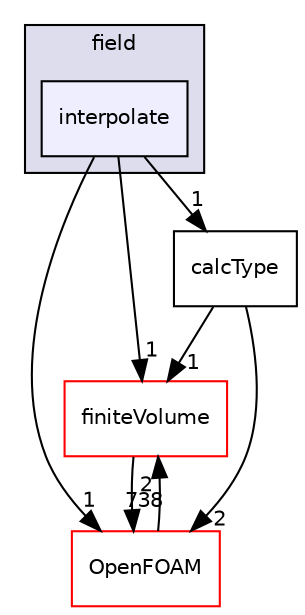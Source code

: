 digraph "src/postProcessing/foamCalcFunctions/field/interpolate" {
  bgcolor=transparent;
  compound=true
  node [ fontsize="10", fontname="Helvetica"];
  edge [ labelfontsize="10", labelfontname="Helvetica"];
  subgraph clusterdir_bfcb018a42f8a829ae9e479a66188d55 {
    graph [ bgcolor="#ddddee", pencolor="black", label="field" fontname="Helvetica", fontsize="10", URL="dir_bfcb018a42f8a829ae9e479a66188d55.html"]
  dir_3ef7eaf484849f51b9c4f1076719d17b [shape=box, label="interpolate", style="filled", fillcolor="#eeeeff", pencolor="black", URL="dir_3ef7eaf484849f51b9c4f1076719d17b.html"];
  }
  dir_9bd15774b555cf7259a6fa18f99fe99b [shape=box label="finiteVolume" color="red" URL="dir_9bd15774b555cf7259a6fa18f99fe99b.html"];
  dir_c5473ff19b20e6ec4dfe5c310b3778a8 [shape=box label="OpenFOAM" color="red" URL="dir_c5473ff19b20e6ec4dfe5c310b3778a8.html"];
  dir_8cc17f8dfc78ec3c29315950341ce9ca [shape=box label="calcType" URL="dir_8cc17f8dfc78ec3c29315950341ce9ca.html"];
  dir_3ef7eaf484849f51b9c4f1076719d17b->dir_9bd15774b555cf7259a6fa18f99fe99b [headlabel="1", labeldistance=1.5 headhref="dir_002479_000898.html"];
  dir_3ef7eaf484849f51b9c4f1076719d17b->dir_c5473ff19b20e6ec4dfe5c310b3778a8 [headlabel="1", labeldistance=1.5 headhref="dir_002479_001898.html"];
  dir_3ef7eaf484849f51b9c4f1076719d17b->dir_8cc17f8dfc78ec3c29315950341ce9ca [headlabel="1", labeldistance=1.5 headhref="dir_002479_002473.html"];
  dir_9bd15774b555cf7259a6fa18f99fe99b->dir_c5473ff19b20e6ec4dfe5c310b3778a8 [headlabel="738", labeldistance=1.5 headhref="dir_000898_001898.html"];
  dir_c5473ff19b20e6ec4dfe5c310b3778a8->dir_9bd15774b555cf7259a6fa18f99fe99b [headlabel="2", labeldistance=1.5 headhref="dir_001898_000898.html"];
  dir_8cc17f8dfc78ec3c29315950341ce9ca->dir_9bd15774b555cf7259a6fa18f99fe99b [headlabel="1", labeldistance=1.5 headhref="dir_002473_000898.html"];
  dir_8cc17f8dfc78ec3c29315950341ce9ca->dir_c5473ff19b20e6ec4dfe5c310b3778a8 [headlabel="2", labeldistance=1.5 headhref="dir_002473_001898.html"];
}
